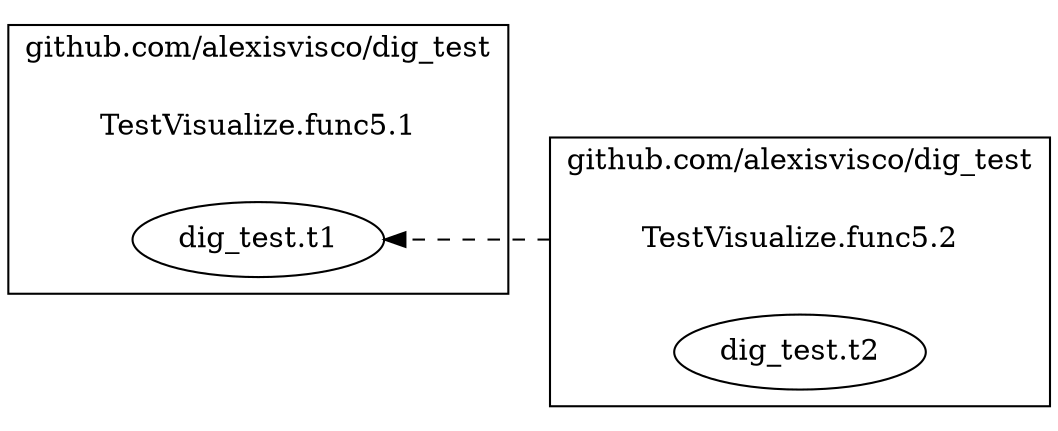 digraph {
	rankdir=RL;
	graph [compound=true];
	
		subgraph cluster_0 {
			label = "github.com/alexisvisco/dig_test";
			constructor_0 [shape=plaintext label="TestVisualize.func5.1"];
			
			"dig_test.t1" [label=<dig_test.t1>];
			
		}
		
		
		subgraph cluster_1 {
			label = "github.com/alexisvisco/dig_test";
			constructor_1 [shape=plaintext label="TestVisualize.func5.2"];
			
			"dig_test.t2" [label=<dig_test.t2>];
			
		}
		
			constructor_1 -> "dig_test.t1" [ltail=cluster_1 style=dashed];
		
		
	
}